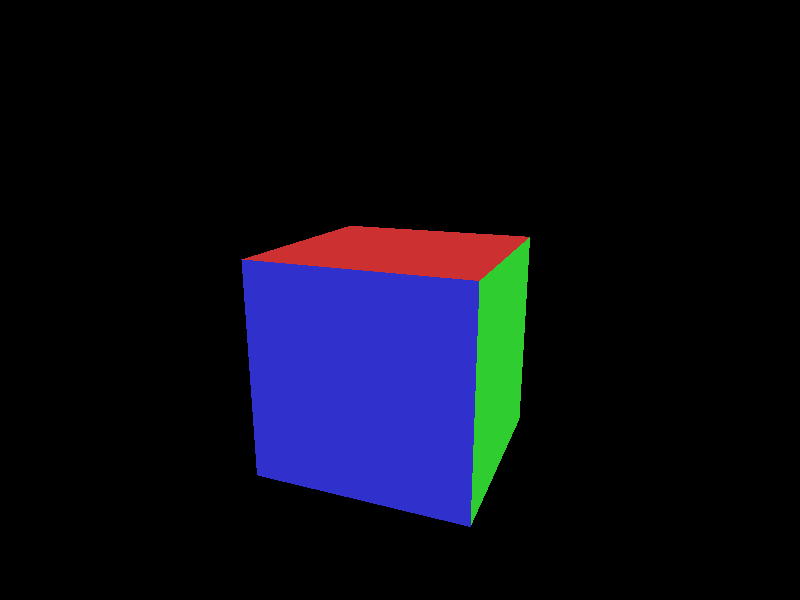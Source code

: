 // Persistence Of Vision raytracer version 3.0 sample file.
// File by Dieter Bayer
// This scene shows the texturing feature of triangle meshes.


#version 3.0
global_settings { assumed_gamma 2.2 }

camera {
  location <20, 20, -50>
  right 4/3*x
  up y
  look_at <0, 5, 0>
}

light_source { <50, 50, -50> color rgb<1, 1, 1> }

#declare Red = texture {
  pigment { color rgb<0.8, 0.2, 0.2> }
  finish { ambient 0.2 diffuse 0.5 }
}

#declare Green = texture {
  pigment { color rgb<0.2, 0.8, 0.2> }
  finish { ambient 0.2 diffuse 0.5 }
}

#declare Blue = texture {
  pigment { color rgb<0.2, 0.2, 0.8> }
  finish { ambient 0.2 diffuse 0.5 }
}

mesh {
  /* top side */
  triangle { <-10, 10, -10>, <10, 10, -10>, <10, 10, 10> texture { Red } }
  triangle { <-10, 10, -10>, <-10, 10, 10>, <10, 10, 10> texture { Red } }
  /* bottom side */
  triangle { <-10, -10, -10>, <10, -10, -10>, <10, -10, 10> }
  triangle { <-10, -10, -10>, <-10, -10, 10>, <10, -10, 10> }
  /* left side */
  triangle { <-10, -10, -10>, <-10, -10, 10>, <-10, 10, 10> }
  triangle { <-10, -10, -10>, <-10, 10, -10>, <-10, 10, 10> }
  /* right side */
  triangle { <10, -10, -10>, <10, -10, 10>, <10, 10, 10> texture { Green } }
  triangle { <10, -10, -10>, <10, 10, -10>, <10, 10, 10> texture { Green } }
  /* front side */
  triangle { <-10, -10, -10>, <10, -10, -10>, <-10, 10, -10> texture { Blue } }
  triangle { <-10, 10, -10>, <10, 10, -10>, <10, -10, -10> texture { Blue } }
  /* back side */
  triangle { <-10, -10, 10>, <10, -10, 10>, <-10, 10, 10> }
  triangle { <-10, 10, 10>, <10, 10, 10>, <10, -10, 10> }
  texture {
    pigment { color rgb<0.9, 0.9, 0.9> }
    finish { ambient 0.2 diffuse 0.7 }
  }
}

